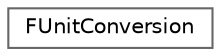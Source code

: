 digraph "Graphical Class Hierarchy"
{
 // INTERACTIVE_SVG=YES
 // LATEX_PDF_SIZE
  bgcolor="transparent";
  edge [fontname=Helvetica,fontsize=10,labelfontname=Helvetica,labelfontsize=10];
  node [fontname=Helvetica,fontsize=10,shape=box,height=0.2,width=0.4];
  rankdir="LR";
  Node0 [id="Node000000",label="FUnitConversion",height=0.2,width=0.4,color="grey40", fillcolor="white", style="filled",URL="$db/d59/structFUnitConversion.html",tooltip=" "];
}
